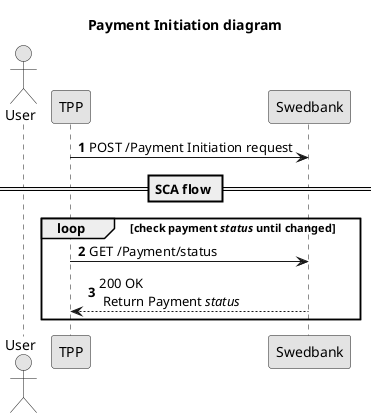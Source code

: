 @startuml redirect-payment-sd

skinparam monochrome true
skinparam shadowing false

title Payment Initiation diagram

Actor User as PSU
Participant TPP
Participant Swedbank

autonumber
TPP->Swedbank:POST /Payment Initiation request

== SCA flow ==

loop check payment //status// until changed
    TPP->Swedbank: GET /Payment/status
    TPP<--Swedbank:200 OK \n Return Payment //status//
end

@enduml